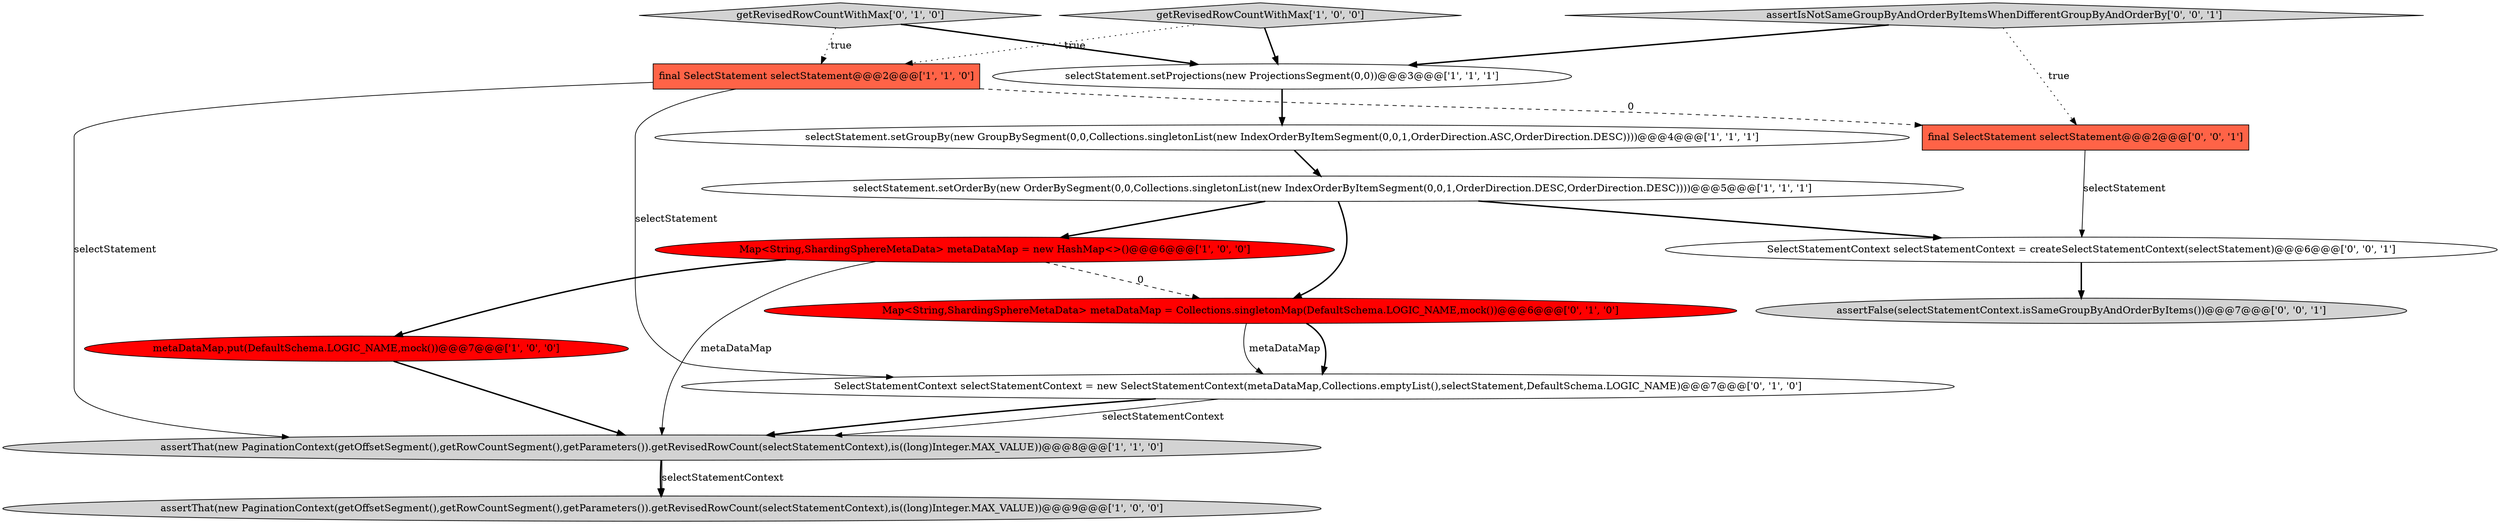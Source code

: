 digraph {
7 [style = filled, label = "getRevisedRowCountWithMax['1', '0', '0']", fillcolor = lightgray, shape = diamond image = "AAA0AAABBB1BBB"];
5 [style = filled, label = "selectStatement.setGroupBy(new GroupBySegment(0,0,Collections.singletonList(new IndexOrderByItemSegment(0,0,1,OrderDirection.ASC,OrderDirection.DESC))))@@@4@@@['1', '1', '1']", fillcolor = white, shape = ellipse image = "AAA0AAABBB1BBB"];
3 [style = filled, label = "assertThat(new PaginationContext(getOffsetSegment(),getRowCountSegment(),getParameters()).getRevisedRowCount(selectStatementContext),is((long)Integer.MAX_VALUE))@@@9@@@['1', '0', '0']", fillcolor = lightgray, shape = ellipse image = "AAA0AAABBB1BBB"];
13 [style = filled, label = "assertIsNotSameGroupByAndOrderByItemsWhenDifferentGroupByAndOrderBy['0', '0', '1']", fillcolor = lightgray, shape = diamond image = "AAA0AAABBB3BBB"];
8 [style = filled, label = "selectStatement.setOrderBy(new OrderBySegment(0,0,Collections.singletonList(new IndexOrderByItemSegment(0,0,1,OrderDirection.DESC,OrderDirection.DESC))))@@@5@@@['1', '1', '1']", fillcolor = white, shape = ellipse image = "AAA0AAABBB1BBB"];
2 [style = filled, label = "assertThat(new PaginationContext(getOffsetSegment(),getRowCountSegment(),getParameters()).getRevisedRowCount(selectStatementContext),is((long)Integer.MAX_VALUE))@@@8@@@['1', '1', '0']", fillcolor = lightgray, shape = ellipse image = "AAA0AAABBB1BBB"];
4 [style = filled, label = "final SelectStatement selectStatement@@@2@@@['1', '1', '0']", fillcolor = tomato, shape = box image = "AAA0AAABBB1BBB"];
0 [style = filled, label = "Map<String,ShardingSphereMetaData> metaDataMap = new HashMap<>()@@@6@@@['1', '0', '0']", fillcolor = red, shape = ellipse image = "AAA1AAABBB1BBB"];
14 [style = filled, label = "assertFalse(selectStatementContext.isSameGroupByAndOrderByItems())@@@7@@@['0', '0', '1']", fillcolor = lightgray, shape = ellipse image = "AAA0AAABBB3BBB"];
6 [style = filled, label = "metaDataMap.put(DefaultSchema.LOGIC_NAME,mock())@@@7@@@['1', '0', '0']", fillcolor = red, shape = ellipse image = "AAA1AAABBB1BBB"];
15 [style = filled, label = "final SelectStatement selectStatement@@@2@@@['0', '0', '1']", fillcolor = tomato, shape = box image = "AAA0AAABBB3BBB"];
1 [style = filled, label = "selectStatement.setProjections(new ProjectionsSegment(0,0))@@@3@@@['1', '1', '1']", fillcolor = white, shape = ellipse image = "AAA0AAABBB1BBB"];
10 [style = filled, label = "SelectStatementContext selectStatementContext = new SelectStatementContext(metaDataMap,Collections.emptyList(),selectStatement,DefaultSchema.LOGIC_NAME)@@@7@@@['0', '1', '0']", fillcolor = white, shape = ellipse image = "AAA0AAABBB2BBB"];
9 [style = filled, label = "getRevisedRowCountWithMax['0', '1', '0']", fillcolor = lightgray, shape = diamond image = "AAA0AAABBB2BBB"];
11 [style = filled, label = "Map<String,ShardingSphereMetaData> metaDataMap = Collections.singletonMap(DefaultSchema.LOGIC_NAME,mock())@@@6@@@['0', '1', '0']", fillcolor = red, shape = ellipse image = "AAA1AAABBB2BBB"];
12 [style = filled, label = "SelectStatementContext selectStatementContext = createSelectStatementContext(selectStatement)@@@6@@@['0', '0', '1']", fillcolor = white, shape = ellipse image = "AAA0AAABBB3BBB"];
1->5 [style = bold, label=""];
5->8 [style = bold, label=""];
7->1 [style = bold, label=""];
10->2 [style = solid, label="selectStatementContext"];
0->6 [style = bold, label=""];
11->10 [style = solid, label="metaDataMap"];
2->3 [style = bold, label=""];
0->11 [style = dashed, label="0"];
13->1 [style = bold, label=""];
0->2 [style = solid, label="metaDataMap"];
2->3 [style = solid, label="selectStatementContext"];
6->2 [style = bold, label=""];
8->0 [style = bold, label=""];
4->10 [style = solid, label="selectStatement"];
11->10 [style = bold, label=""];
4->15 [style = dashed, label="0"];
7->4 [style = dotted, label="true"];
12->14 [style = bold, label=""];
15->12 [style = solid, label="selectStatement"];
9->4 [style = dotted, label="true"];
10->2 [style = bold, label=""];
13->15 [style = dotted, label="true"];
9->1 [style = bold, label=""];
8->11 [style = bold, label=""];
4->2 [style = solid, label="selectStatement"];
8->12 [style = bold, label=""];
}
